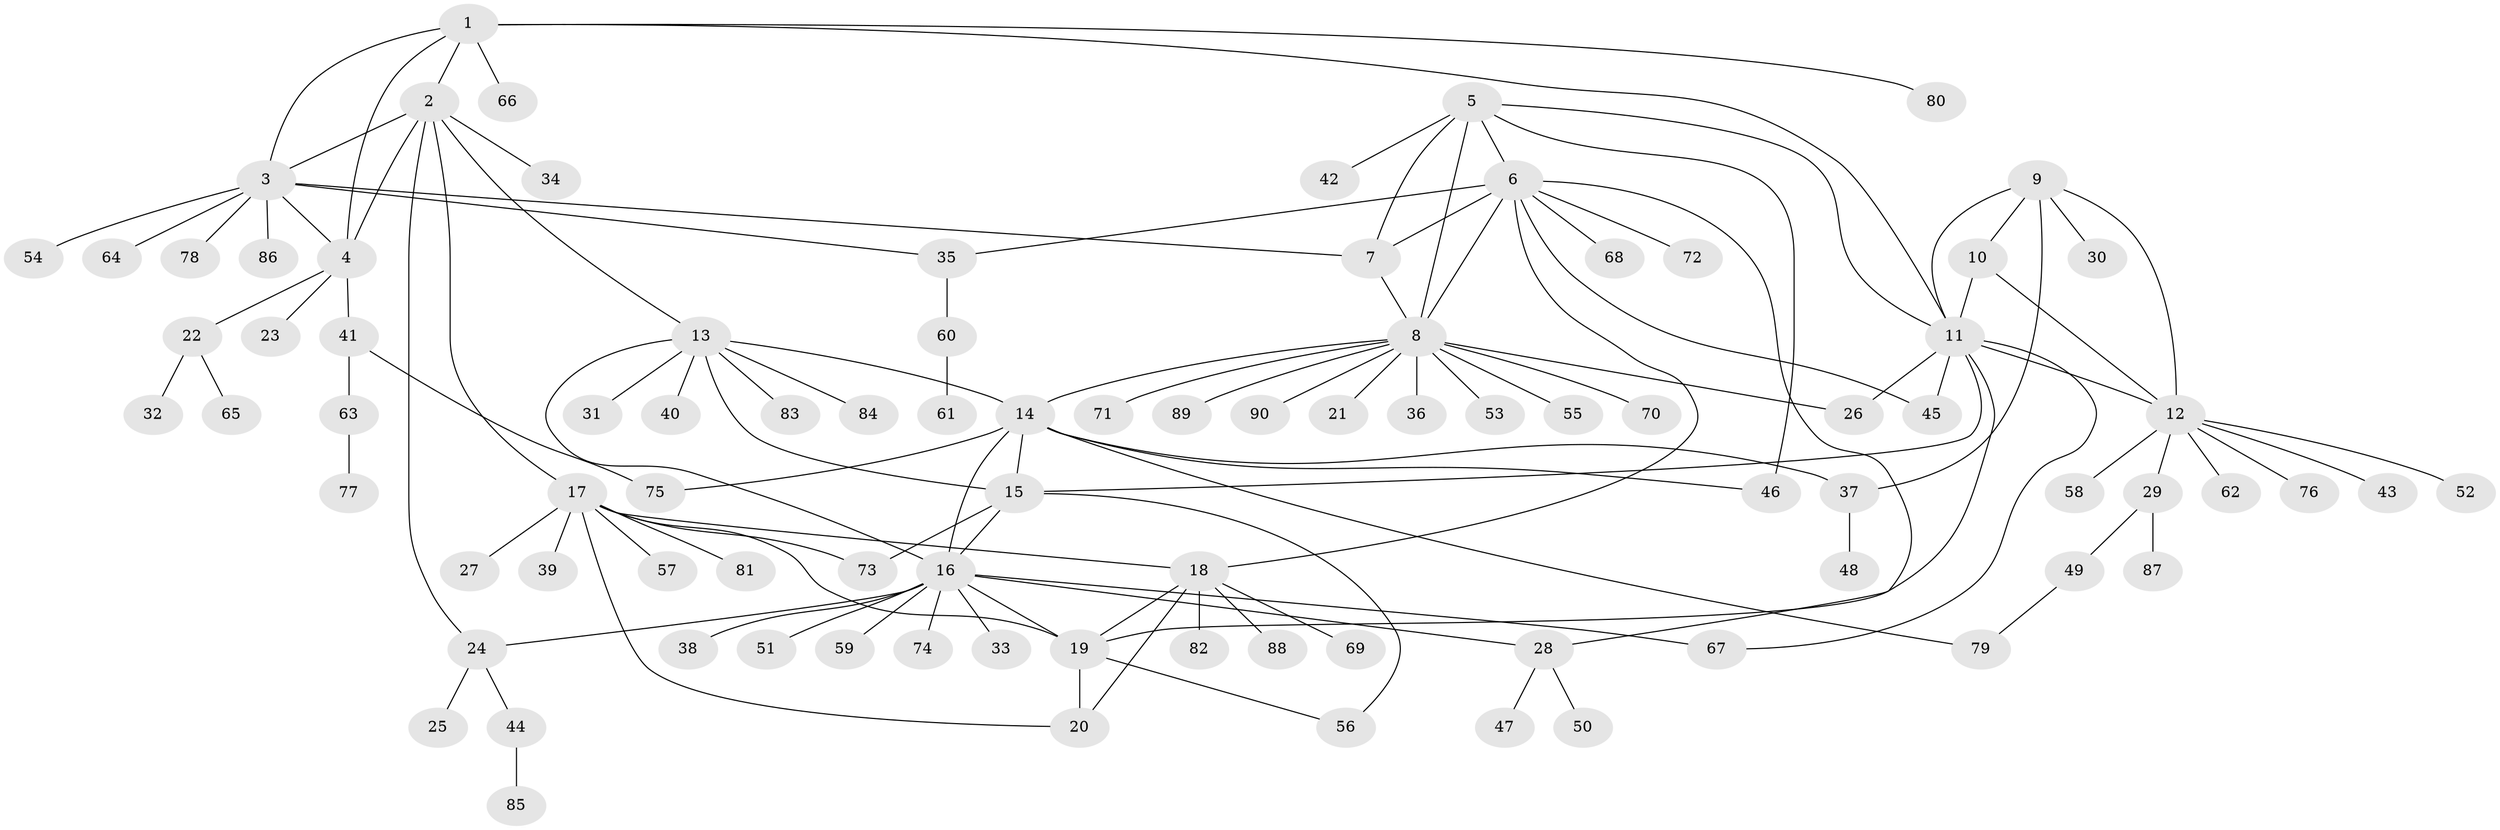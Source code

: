 // coarse degree distribution, {4: 0.046875, 12: 0.015625, 2: 0.09375, 8: 0.0625, 1: 0.5625, 5: 0.078125, 6: 0.03125, 3: 0.046875, 7: 0.03125, 11: 0.015625, 9: 0.015625}
// Generated by graph-tools (version 1.1) at 2025/37/03/04/25 23:37:48]
// undirected, 90 vertices, 122 edges
graph export_dot {
  node [color=gray90,style=filled];
  1;
  2;
  3;
  4;
  5;
  6;
  7;
  8;
  9;
  10;
  11;
  12;
  13;
  14;
  15;
  16;
  17;
  18;
  19;
  20;
  21;
  22;
  23;
  24;
  25;
  26;
  27;
  28;
  29;
  30;
  31;
  32;
  33;
  34;
  35;
  36;
  37;
  38;
  39;
  40;
  41;
  42;
  43;
  44;
  45;
  46;
  47;
  48;
  49;
  50;
  51;
  52;
  53;
  54;
  55;
  56;
  57;
  58;
  59;
  60;
  61;
  62;
  63;
  64;
  65;
  66;
  67;
  68;
  69;
  70;
  71;
  72;
  73;
  74;
  75;
  76;
  77;
  78;
  79;
  80;
  81;
  82;
  83;
  84;
  85;
  86;
  87;
  88;
  89;
  90;
  1 -- 2;
  1 -- 3;
  1 -- 4;
  1 -- 11;
  1 -- 66;
  1 -- 80;
  2 -- 3;
  2 -- 4;
  2 -- 13;
  2 -- 17;
  2 -- 24;
  2 -- 34;
  3 -- 4;
  3 -- 7;
  3 -- 35;
  3 -- 54;
  3 -- 64;
  3 -- 78;
  3 -- 86;
  4 -- 22;
  4 -- 23;
  4 -- 41;
  5 -- 6;
  5 -- 7;
  5 -- 8;
  5 -- 11;
  5 -- 42;
  5 -- 46;
  6 -- 7;
  6 -- 8;
  6 -- 18;
  6 -- 28;
  6 -- 35;
  6 -- 45;
  6 -- 68;
  6 -- 72;
  7 -- 8;
  8 -- 14;
  8 -- 21;
  8 -- 26;
  8 -- 36;
  8 -- 53;
  8 -- 55;
  8 -- 70;
  8 -- 71;
  8 -- 89;
  8 -- 90;
  9 -- 10;
  9 -- 11;
  9 -- 12;
  9 -- 30;
  9 -- 37;
  10 -- 11;
  10 -- 12;
  11 -- 12;
  11 -- 15;
  11 -- 19;
  11 -- 26;
  11 -- 45;
  11 -- 67;
  12 -- 29;
  12 -- 43;
  12 -- 52;
  12 -- 58;
  12 -- 62;
  12 -- 76;
  13 -- 14;
  13 -- 15;
  13 -- 16;
  13 -- 31;
  13 -- 40;
  13 -- 83;
  13 -- 84;
  14 -- 15;
  14 -- 16;
  14 -- 37;
  14 -- 46;
  14 -- 75;
  14 -- 79;
  15 -- 16;
  15 -- 56;
  15 -- 73;
  16 -- 19;
  16 -- 24;
  16 -- 28;
  16 -- 33;
  16 -- 38;
  16 -- 51;
  16 -- 59;
  16 -- 67;
  16 -- 74;
  17 -- 18;
  17 -- 19;
  17 -- 20;
  17 -- 27;
  17 -- 39;
  17 -- 57;
  17 -- 73;
  17 -- 81;
  18 -- 19;
  18 -- 20;
  18 -- 69;
  18 -- 82;
  18 -- 88;
  19 -- 20;
  19 -- 56;
  22 -- 32;
  22 -- 65;
  24 -- 25;
  24 -- 44;
  28 -- 47;
  28 -- 50;
  29 -- 49;
  29 -- 87;
  35 -- 60;
  37 -- 48;
  41 -- 63;
  41 -- 75;
  44 -- 85;
  49 -- 79;
  60 -- 61;
  63 -- 77;
}
